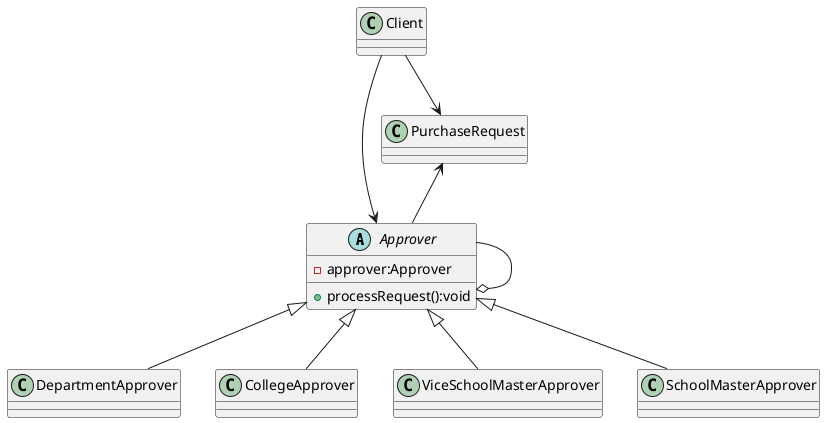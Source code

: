 @startuml
'https://plantuml.com/class-diagram

abstract class Approver {
    -approver:Approver
    +processRequest():void
}
Approver ----o Approver
class DepartmentApprover {

}

Approver <|-- DepartmentApprover

class CollegeApprover {}

Approver <|-- CollegeApprover

class ViceSchoolMasterApprover {}
Approver <|-- ViceSchoolMasterApprover

class SchoolMasterApprover {}
Approver <|-- SchoolMasterApprover

class PurchaseRequest {}
PurchaseRequest <-- Approver
class Client{}
Client --> PurchaseRequest
Client --> Approver


@enduml